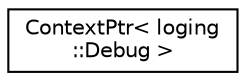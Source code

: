 digraph "Graphical Class Hierarchy"
{
 // LATEX_PDF_SIZE
  edge [fontname="Helvetica",fontsize="10",labelfontname="Helvetica",labelfontsize="10"];
  node [fontname="Helvetica",fontsize="10",shape=record];
  rankdir="LR";
  Node0 [label="ContextPtr\< loging\l::Debug \>",height=0.2,width=0.4,color="black", fillcolor="white", style="filled",URL="$classContextPtr.html",tooltip=" "];
}
